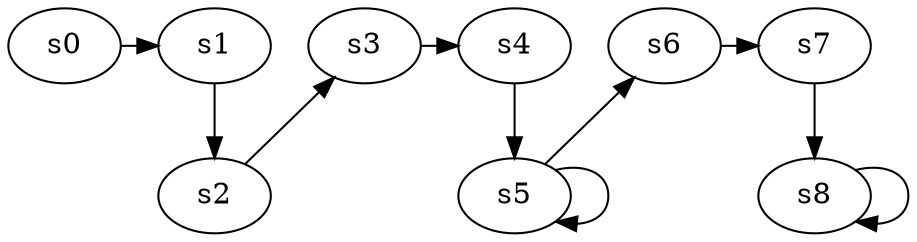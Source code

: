 digraph game_0101_chain_9 {
    s0 [name="s0", player=0];
    s1 [name="s1", player=1];
    s2 [name="s2", player=0];
    s3 [name="s3", player=1];
    s4 [name="s4", player=0];
    s5 [name="s5", player=1];
    s6 [name="s6", player=0];
    s7 [name="s7", player=1];
    s8 [name="s8", player=0];

    s0 -> s1 [constraint="time % 5 == 0"];
    s1 -> s2;
    s2 -> s3 [constraint="time % 2 == 1"];
    s3 -> s4 [constraint="time % 4 == 3"];
    s4 -> s5;
    s5 -> s6 [constraint="time == 6 || time == 13 || time == 14 || time == 16 || time == 17"];
    s6 -> s7 [constraint="time == 16"];
    s7 -> s8;
    s5 -> s5 [constraint="time % 4 == 0"];
    s8 -> s8 [constraint="time % 2 == 0"];
}
